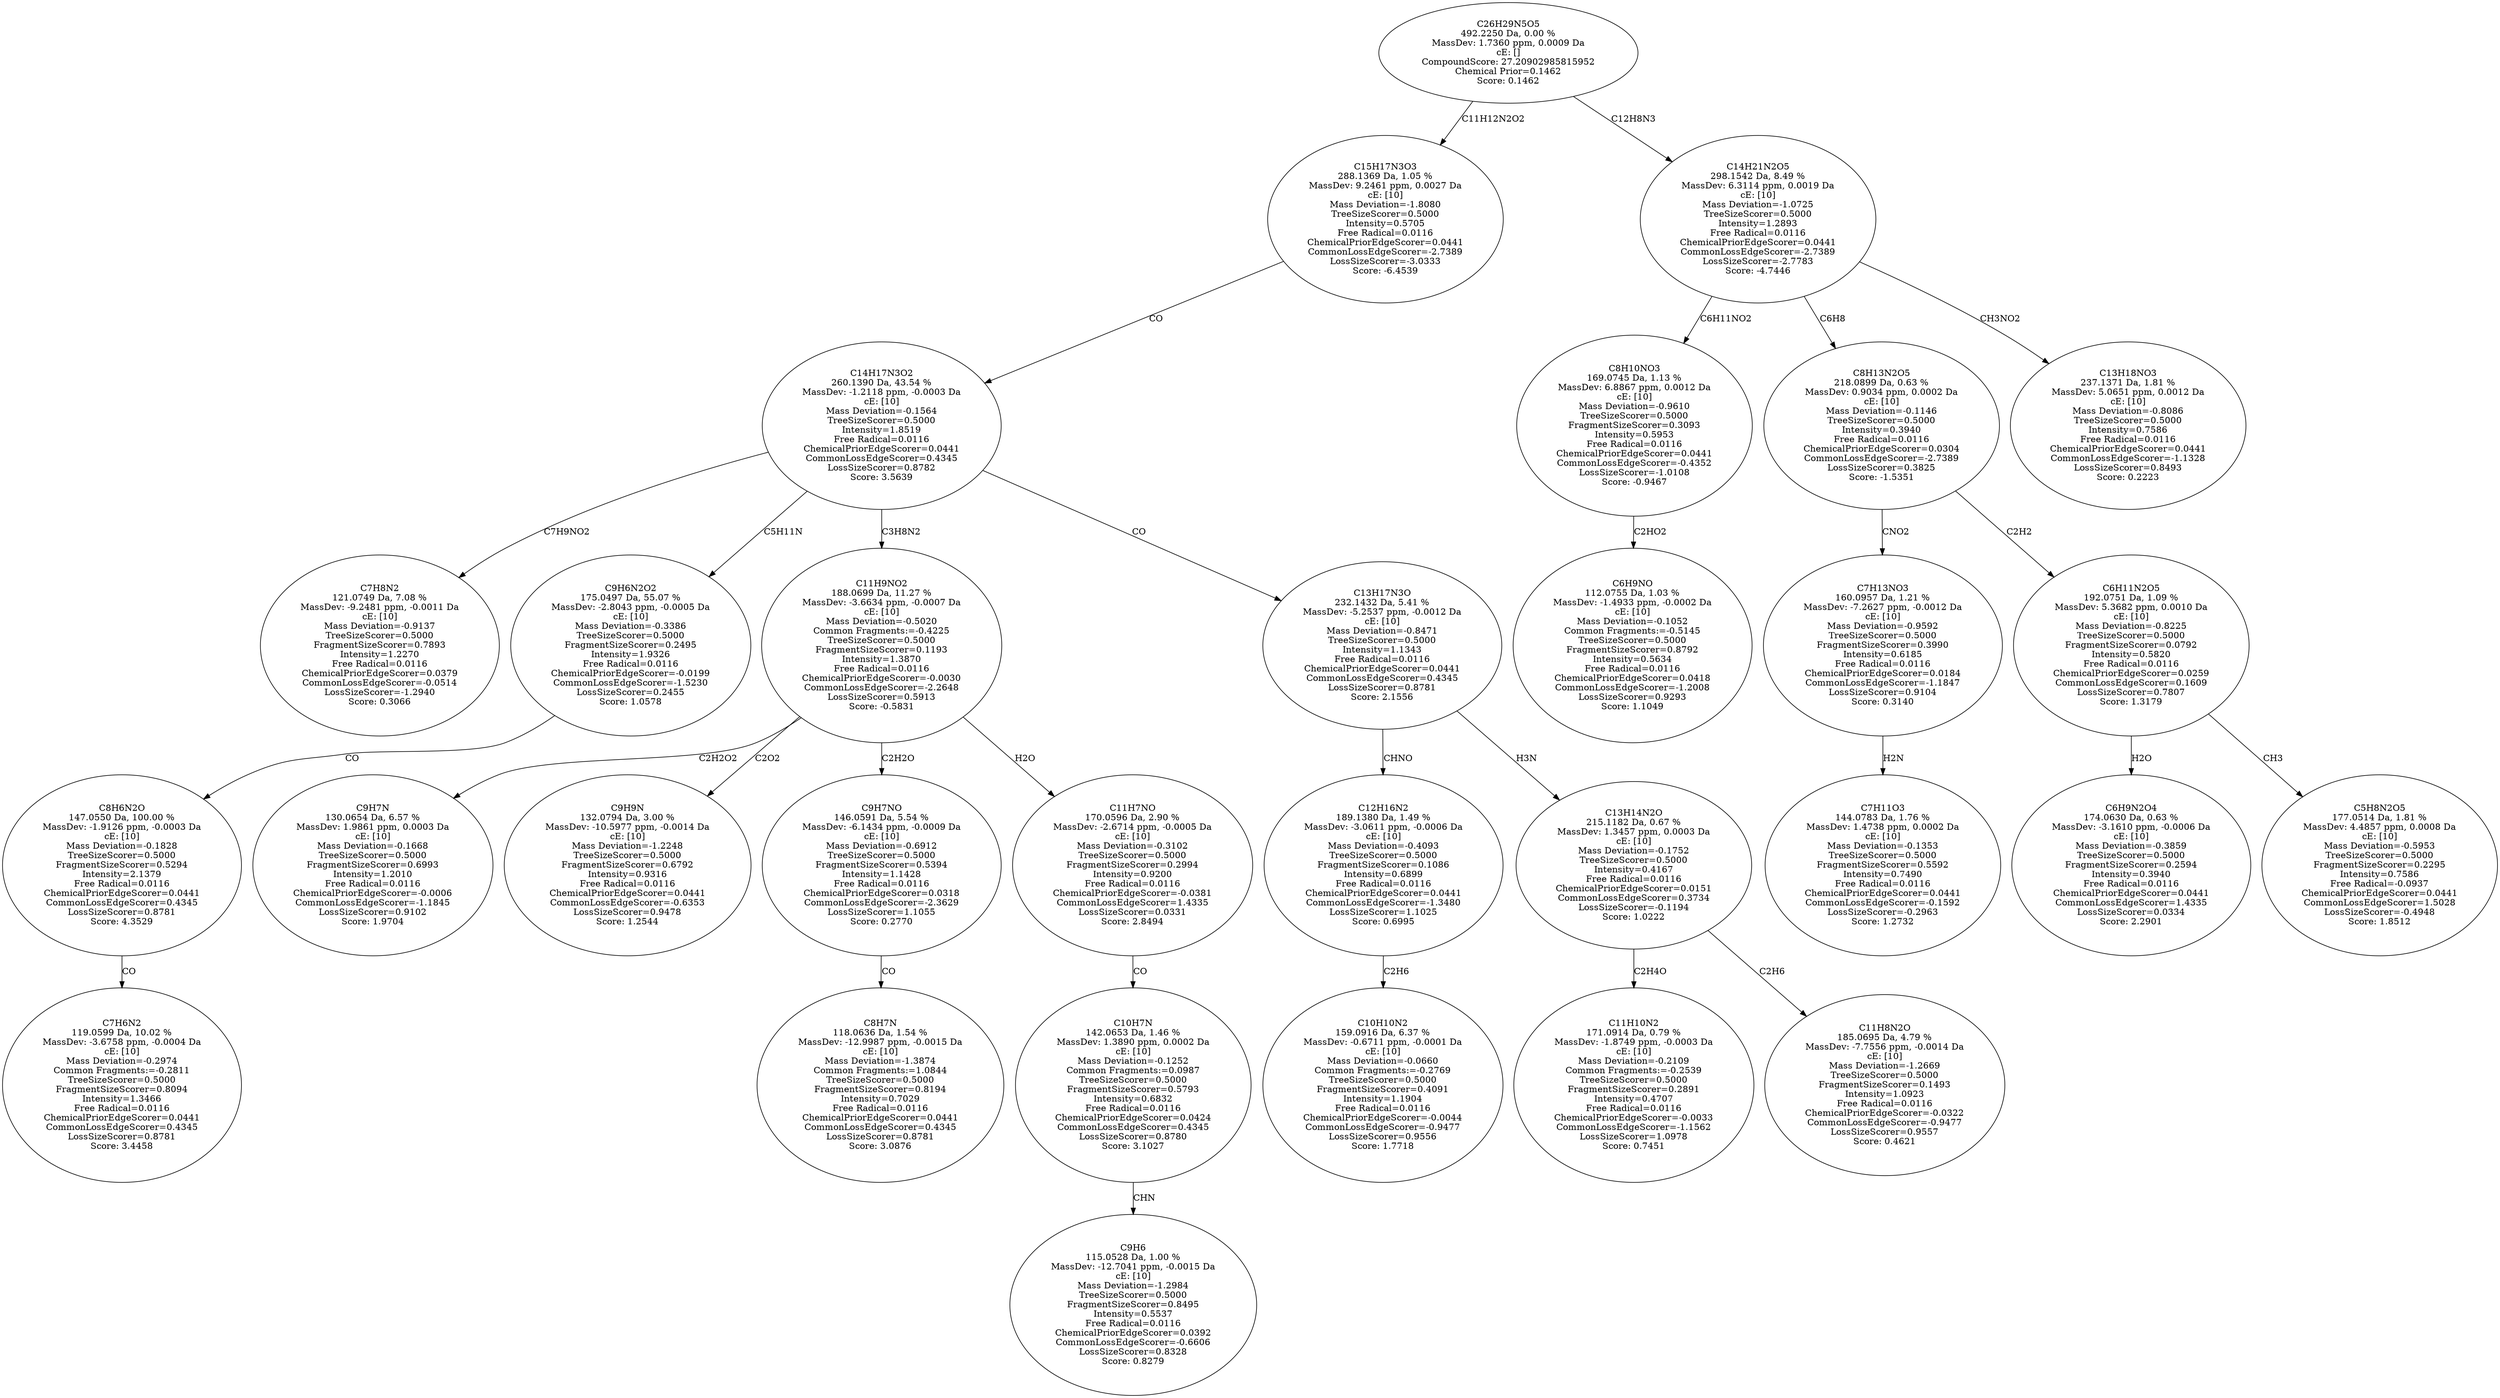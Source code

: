 strict digraph {
v1 [label="C7H8N2\n121.0749 Da, 7.08 %\nMassDev: -9.2481 ppm, -0.0011 Da\ncE: [10]\nMass Deviation=-0.9137\nTreeSizeScorer=0.5000\nFragmentSizeScorer=0.7893\nIntensity=1.2270\nFree Radical=0.0116\nChemicalPriorEdgeScorer=0.0379\nCommonLossEdgeScorer=-0.0514\nLossSizeScorer=-1.2940\nScore: 0.3066"];
v2 [label="C7H6N2\n119.0599 Da, 10.02 %\nMassDev: -3.6758 ppm, -0.0004 Da\ncE: [10]\nMass Deviation=-0.2974\nCommon Fragments:=-0.2811\nTreeSizeScorer=0.5000\nFragmentSizeScorer=0.8094\nIntensity=1.3466\nFree Radical=0.0116\nChemicalPriorEdgeScorer=0.0441\nCommonLossEdgeScorer=0.4345\nLossSizeScorer=0.8781\nScore: 3.4458"];
v3 [label="C8H6N2O\n147.0550 Da, 100.00 %\nMassDev: -1.9126 ppm, -0.0003 Da\ncE: [10]\nMass Deviation=-0.1828\nTreeSizeScorer=0.5000\nFragmentSizeScorer=0.5294\nIntensity=2.1379\nFree Radical=0.0116\nChemicalPriorEdgeScorer=0.0441\nCommonLossEdgeScorer=0.4345\nLossSizeScorer=0.8781\nScore: 4.3529"];
v4 [label="C9H6N2O2\n175.0497 Da, 55.07 %\nMassDev: -2.8043 ppm, -0.0005 Da\ncE: [10]\nMass Deviation=-0.3386\nTreeSizeScorer=0.5000\nFragmentSizeScorer=0.2495\nIntensity=1.9326\nFree Radical=0.0116\nChemicalPriorEdgeScorer=-0.0199\nCommonLossEdgeScorer=-1.5230\nLossSizeScorer=0.2455\nScore: 1.0578"];
v5 [label="C9H7N\n130.0654 Da, 6.57 %\nMassDev: 1.9861 ppm, 0.0003 Da\ncE: [10]\nMass Deviation=-0.1668\nTreeSizeScorer=0.5000\nFragmentSizeScorer=0.6993\nIntensity=1.2010\nFree Radical=0.0116\nChemicalPriorEdgeScorer=-0.0006\nCommonLossEdgeScorer=-1.1845\nLossSizeScorer=0.9102\nScore: 1.9704"];
v6 [label="C9H9N\n132.0794 Da, 3.00 %\nMassDev: -10.5977 ppm, -0.0014 Da\ncE: [10]\nMass Deviation=-1.2248\nTreeSizeScorer=0.5000\nFragmentSizeScorer=0.6792\nIntensity=0.9316\nFree Radical=0.0116\nChemicalPriorEdgeScorer=0.0441\nCommonLossEdgeScorer=-0.6353\nLossSizeScorer=0.9478\nScore: 1.2544"];
v7 [label="C8H7N\n118.0636 Da, 1.54 %\nMassDev: -12.9987 ppm, -0.0015 Da\ncE: [10]\nMass Deviation=-1.3874\nCommon Fragments:=1.0844\nTreeSizeScorer=0.5000\nFragmentSizeScorer=0.8194\nIntensity=0.7029\nFree Radical=0.0116\nChemicalPriorEdgeScorer=0.0441\nCommonLossEdgeScorer=0.4345\nLossSizeScorer=0.8781\nScore: 3.0876"];
v8 [label="C9H7NO\n146.0591 Da, 5.54 %\nMassDev: -6.1434 ppm, -0.0009 Da\ncE: [10]\nMass Deviation=-0.6912\nTreeSizeScorer=0.5000\nFragmentSizeScorer=0.5394\nIntensity=1.1428\nFree Radical=0.0116\nChemicalPriorEdgeScorer=0.0318\nCommonLossEdgeScorer=-2.3629\nLossSizeScorer=1.1055\nScore: 0.2770"];
v9 [label="C9H6\n115.0528 Da, 1.00 %\nMassDev: -12.7041 ppm, -0.0015 Da\ncE: [10]\nMass Deviation=-1.2984\nTreeSizeScorer=0.5000\nFragmentSizeScorer=0.8495\nIntensity=0.5537\nFree Radical=0.0116\nChemicalPriorEdgeScorer=0.0392\nCommonLossEdgeScorer=-0.6606\nLossSizeScorer=0.8328\nScore: 0.8279"];
v10 [label="C10H7N\n142.0653 Da, 1.46 %\nMassDev: 1.3890 ppm, 0.0002 Da\ncE: [10]\nMass Deviation=-0.1252\nCommon Fragments:=0.0987\nTreeSizeScorer=0.5000\nFragmentSizeScorer=0.5793\nIntensity=0.6832\nFree Radical=0.0116\nChemicalPriorEdgeScorer=0.0424\nCommonLossEdgeScorer=0.4345\nLossSizeScorer=0.8780\nScore: 3.1027"];
v11 [label="C11H7NO\n170.0596 Da, 2.90 %\nMassDev: -2.6714 ppm, -0.0005 Da\ncE: [10]\nMass Deviation=-0.3102\nTreeSizeScorer=0.5000\nFragmentSizeScorer=0.2994\nIntensity=0.9200\nFree Radical=0.0116\nChemicalPriorEdgeScorer=-0.0381\nCommonLossEdgeScorer=1.4335\nLossSizeScorer=0.0331\nScore: 2.8494"];
v12 [label="C11H9NO2\n188.0699 Da, 11.27 %\nMassDev: -3.6634 ppm, -0.0007 Da\ncE: [10]\nMass Deviation=-0.5020\nCommon Fragments:=-0.4225\nTreeSizeScorer=0.5000\nFragmentSizeScorer=0.1193\nIntensity=1.3870\nFree Radical=0.0116\nChemicalPriorEdgeScorer=-0.0030\nCommonLossEdgeScorer=-2.2648\nLossSizeScorer=0.5913\nScore: -0.5831"];
v13 [label="C10H10N2\n159.0916 Da, 6.37 %\nMassDev: -0.6711 ppm, -0.0001 Da\ncE: [10]\nMass Deviation=-0.0660\nCommon Fragments:=-0.2769\nTreeSizeScorer=0.5000\nFragmentSizeScorer=0.4091\nIntensity=1.1904\nFree Radical=0.0116\nChemicalPriorEdgeScorer=-0.0044\nCommonLossEdgeScorer=-0.9477\nLossSizeScorer=0.9556\nScore: 1.7718"];
v14 [label="C12H16N2\n189.1380 Da, 1.49 %\nMassDev: -3.0611 ppm, -0.0006 Da\ncE: [10]\nMass Deviation=-0.4093\nTreeSizeScorer=0.5000\nFragmentSizeScorer=0.1086\nIntensity=0.6899\nFree Radical=0.0116\nChemicalPriorEdgeScorer=0.0441\nCommonLossEdgeScorer=-1.3480\nLossSizeScorer=1.1025\nScore: 0.6995"];
v15 [label="C11H10N2\n171.0914 Da, 0.79 %\nMassDev: -1.8749 ppm, -0.0003 Da\ncE: [10]\nMass Deviation=-0.2109\nCommon Fragments:=-0.2539\nTreeSizeScorer=0.5000\nFragmentSizeScorer=0.2891\nIntensity=0.4707\nFree Radical=0.0116\nChemicalPriorEdgeScorer=-0.0033\nCommonLossEdgeScorer=-1.1562\nLossSizeScorer=1.0978\nScore: 0.7451"];
v16 [label="C11H8N2O\n185.0695 Da, 4.79 %\nMassDev: -7.7556 ppm, -0.0014 Da\ncE: [10]\nMass Deviation=-1.2669\nTreeSizeScorer=0.5000\nFragmentSizeScorer=0.1493\nIntensity=1.0923\nFree Radical=0.0116\nChemicalPriorEdgeScorer=-0.0322\nCommonLossEdgeScorer=-0.9477\nLossSizeScorer=0.9557\nScore: 0.4621"];
v17 [label="C13H14N2O\n215.1182 Da, 0.67 %\nMassDev: 1.3457 ppm, 0.0003 Da\ncE: [10]\nMass Deviation=-0.1752\nTreeSizeScorer=0.5000\nIntensity=0.4167\nFree Radical=0.0116\nChemicalPriorEdgeScorer=0.0151\nCommonLossEdgeScorer=0.3734\nLossSizeScorer=-0.1194\nScore: 1.0222"];
v18 [label="C13H17N3O\n232.1432 Da, 5.41 %\nMassDev: -5.2537 ppm, -0.0012 Da\ncE: [10]\nMass Deviation=-0.8471\nTreeSizeScorer=0.5000\nIntensity=1.1343\nFree Radical=0.0116\nChemicalPriorEdgeScorer=0.0441\nCommonLossEdgeScorer=0.4345\nLossSizeScorer=0.8781\nScore: 2.1556"];
v19 [label="C14H17N3O2\n260.1390 Da, 43.54 %\nMassDev: -1.2118 ppm, -0.0003 Da\ncE: [10]\nMass Deviation=-0.1564\nTreeSizeScorer=0.5000\nIntensity=1.8519\nFree Radical=0.0116\nChemicalPriorEdgeScorer=0.0441\nCommonLossEdgeScorer=0.4345\nLossSizeScorer=0.8782\nScore: 3.5639"];
v20 [label="C15H17N3O3\n288.1369 Da, 1.05 %\nMassDev: 9.2461 ppm, 0.0027 Da\ncE: [10]\nMass Deviation=-1.8080\nTreeSizeScorer=0.5000\nIntensity=0.5705\nFree Radical=0.0116\nChemicalPriorEdgeScorer=0.0441\nCommonLossEdgeScorer=-2.7389\nLossSizeScorer=-3.0333\nScore: -6.4539"];
v21 [label="C6H9NO\n112.0755 Da, 1.03 %\nMassDev: -1.4933 ppm, -0.0002 Da\ncE: [10]\nMass Deviation=-0.1052\nCommon Fragments:=-0.5145\nTreeSizeScorer=0.5000\nFragmentSizeScorer=0.8792\nIntensity=0.5634\nFree Radical=0.0116\nChemicalPriorEdgeScorer=0.0418\nCommonLossEdgeScorer=-1.2008\nLossSizeScorer=0.9293\nScore: 1.1049"];
v22 [label="C8H10NO3\n169.0745 Da, 1.13 %\nMassDev: 6.8867 ppm, 0.0012 Da\ncE: [10]\nMass Deviation=-0.9610\nTreeSizeScorer=0.5000\nFragmentSizeScorer=0.3093\nIntensity=0.5953\nFree Radical=0.0116\nChemicalPriorEdgeScorer=0.0441\nCommonLossEdgeScorer=-0.4352\nLossSizeScorer=-1.0108\nScore: -0.9467"];
v23 [label="C7H11O3\n144.0783 Da, 1.76 %\nMassDev: 1.4738 ppm, 0.0002 Da\ncE: [10]\nMass Deviation=-0.1353\nTreeSizeScorer=0.5000\nFragmentSizeScorer=0.5592\nIntensity=0.7490\nFree Radical=0.0116\nChemicalPriorEdgeScorer=0.0441\nCommonLossEdgeScorer=-0.1592\nLossSizeScorer=-0.2963\nScore: 1.2732"];
v24 [label="C7H13NO3\n160.0957 Da, 1.21 %\nMassDev: -7.2627 ppm, -0.0012 Da\ncE: [10]\nMass Deviation=-0.9592\nTreeSizeScorer=0.5000\nFragmentSizeScorer=0.3990\nIntensity=0.6185\nFree Radical=0.0116\nChemicalPriorEdgeScorer=0.0184\nCommonLossEdgeScorer=-1.1847\nLossSizeScorer=0.9104\nScore: 0.3140"];
v25 [label="C6H9N2O4\n174.0630 Da, 0.63 %\nMassDev: -3.1610 ppm, -0.0006 Da\ncE: [10]\nMass Deviation=-0.3859\nTreeSizeScorer=0.5000\nFragmentSizeScorer=0.2594\nIntensity=0.3940\nFree Radical=0.0116\nChemicalPriorEdgeScorer=0.0441\nCommonLossEdgeScorer=1.4335\nLossSizeScorer=0.0334\nScore: 2.2901"];
v26 [label="C5H8N2O5\n177.0514 Da, 1.81 %\nMassDev: 4.4857 ppm, 0.0008 Da\ncE: [10]\nMass Deviation=-0.5953\nTreeSizeScorer=0.5000\nFragmentSizeScorer=0.2295\nIntensity=0.7586\nFree Radical=-0.0937\nChemicalPriorEdgeScorer=0.0441\nCommonLossEdgeScorer=1.5028\nLossSizeScorer=-0.4948\nScore: 1.8512"];
v27 [label="C6H11N2O5\n192.0751 Da, 1.09 %\nMassDev: 5.3682 ppm, 0.0010 Da\ncE: [10]\nMass Deviation=-0.8225\nTreeSizeScorer=0.5000\nFragmentSizeScorer=0.0792\nIntensity=0.5820\nFree Radical=0.0116\nChemicalPriorEdgeScorer=0.0259\nCommonLossEdgeScorer=0.1609\nLossSizeScorer=0.7807\nScore: 1.3179"];
v28 [label="C8H13N2O5\n218.0899 Da, 0.63 %\nMassDev: 0.9034 ppm, 0.0002 Da\ncE: [10]\nMass Deviation=-0.1146\nTreeSizeScorer=0.5000\nIntensity=0.3940\nFree Radical=0.0116\nChemicalPriorEdgeScorer=0.0304\nCommonLossEdgeScorer=-2.7389\nLossSizeScorer=0.3825\nScore: -1.5351"];
v29 [label="C13H18NO3\n237.1371 Da, 1.81 %\nMassDev: 5.0651 ppm, 0.0012 Da\ncE: [10]\nMass Deviation=-0.8086\nTreeSizeScorer=0.5000\nIntensity=0.7586\nFree Radical=0.0116\nChemicalPriorEdgeScorer=0.0441\nCommonLossEdgeScorer=-1.1328\nLossSizeScorer=0.8493\nScore: 0.2223"];
v30 [label="C14H21N2O5\n298.1542 Da, 8.49 %\nMassDev: 6.3114 ppm, 0.0019 Da\ncE: [10]\nMass Deviation=-1.0725\nTreeSizeScorer=0.5000\nIntensity=1.2893\nFree Radical=0.0116\nChemicalPriorEdgeScorer=0.0441\nCommonLossEdgeScorer=-2.7389\nLossSizeScorer=-2.7783\nScore: -4.7446"];
v31 [label="C26H29N5O5\n492.2250 Da, 0.00 %\nMassDev: 1.7360 ppm, 0.0009 Da\ncE: []\nCompoundScore: 27.20902985815952\nChemical Prior=0.1462\nScore: 0.1462"];
v19 -> v1 [label="C7H9NO2"];
v3 -> v2 [label="CO"];
v4 -> v3 [label="CO"];
v19 -> v4 [label="C5H11N"];
v12 -> v5 [label="C2H2O2"];
v12 -> v6 [label="C2O2"];
v8 -> v7 [label="CO"];
v12 -> v8 [label="C2H2O"];
v10 -> v9 [label="CHN"];
v11 -> v10 [label="CO"];
v12 -> v11 [label="H2O"];
v19 -> v12 [label="C3H8N2"];
v14 -> v13 [label="C2H6"];
v18 -> v14 [label="CHNO"];
v17 -> v15 [label="C2H4O"];
v17 -> v16 [label="C2H6"];
v18 -> v17 [label="H3N"];
v19 -> v18 [label="CO"];
v20 -> v19 [label="CO"];
v31 -> v20 [label="C11H12N2O2"];
v22 -> v21 [label="C2HO2"];
v30 -> v22 [label="C6H11NO2"];
v24 -> v23 [label="H2N"];
v28 -> v24 [label="CNO2"];
v27 -> v25 [label="H2O"];
v27 -> v26 [label="CH3"];
v28 -> v27 [label="C2H2"];
v30 -> v28 [label="C6H8"];
v30 -> v29 [label="CH3NO2"];
v31 -> v30 [label="C12H8N3"];
}